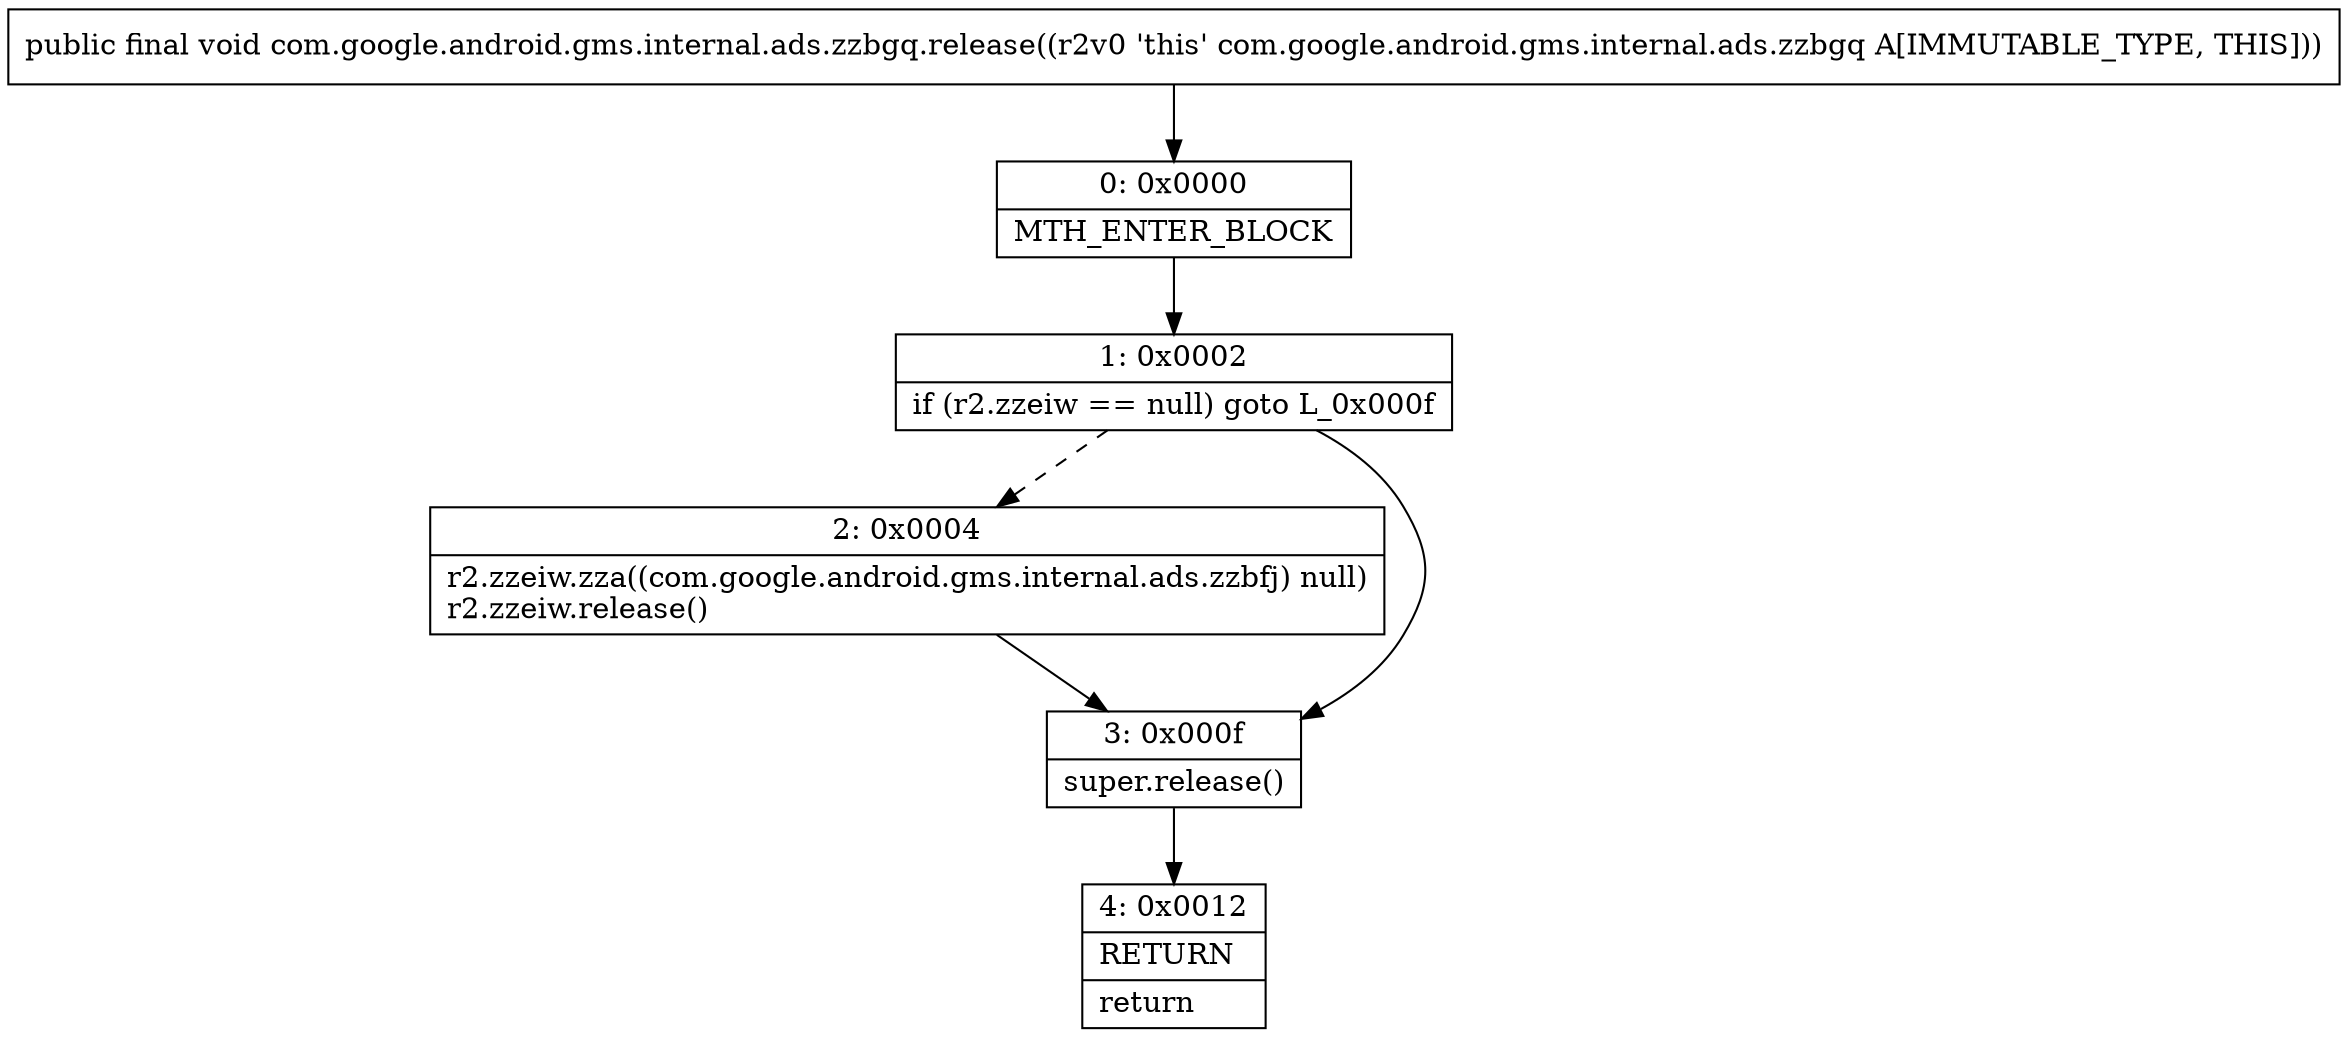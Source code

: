 digraph "CFG forcom.google.android.gms.internal.ads.zzbgq.release()V" {
Node_0 [shape=record,label="{0\:\ 0x0000|MTH_ENTER_BLOCK\l}"];
Node_1 [shape=record,label="{1\:\ 0x0002|if (r2.zzeiw == null) goto L_0x000f\l}"];
Node_2 [shape=record,label="{2\:\ 0x0004|r2.zzeiw.zza((com.google.android.gms.internal.ads.zzbfj) null)\lr2.zzeiw.release()\l}"];
Node_3 [shape=record,label="{3\:\ 0x000f|super.release()\l}"];
Node_4 [shape=record,label="{4\:\ 0x0012|RETURN\l|return\l}"];
MethodNode[shape=record,label="{public final void com.google.android.gms.internal.ads.zzbgq.release((r2v0 'this' com.google.android.gms.internal.ads.zzbgq A[IMMUTABLE_TYPE, THIS])) }"];
MethodNode -> Node_0;
Node_0 -> Node_1;
Node_1 -> Node_2[style=dashed];
Node_1 -> Node_3;
Node_2 -> Node_3;
Node_3 -> Node_4;
}

